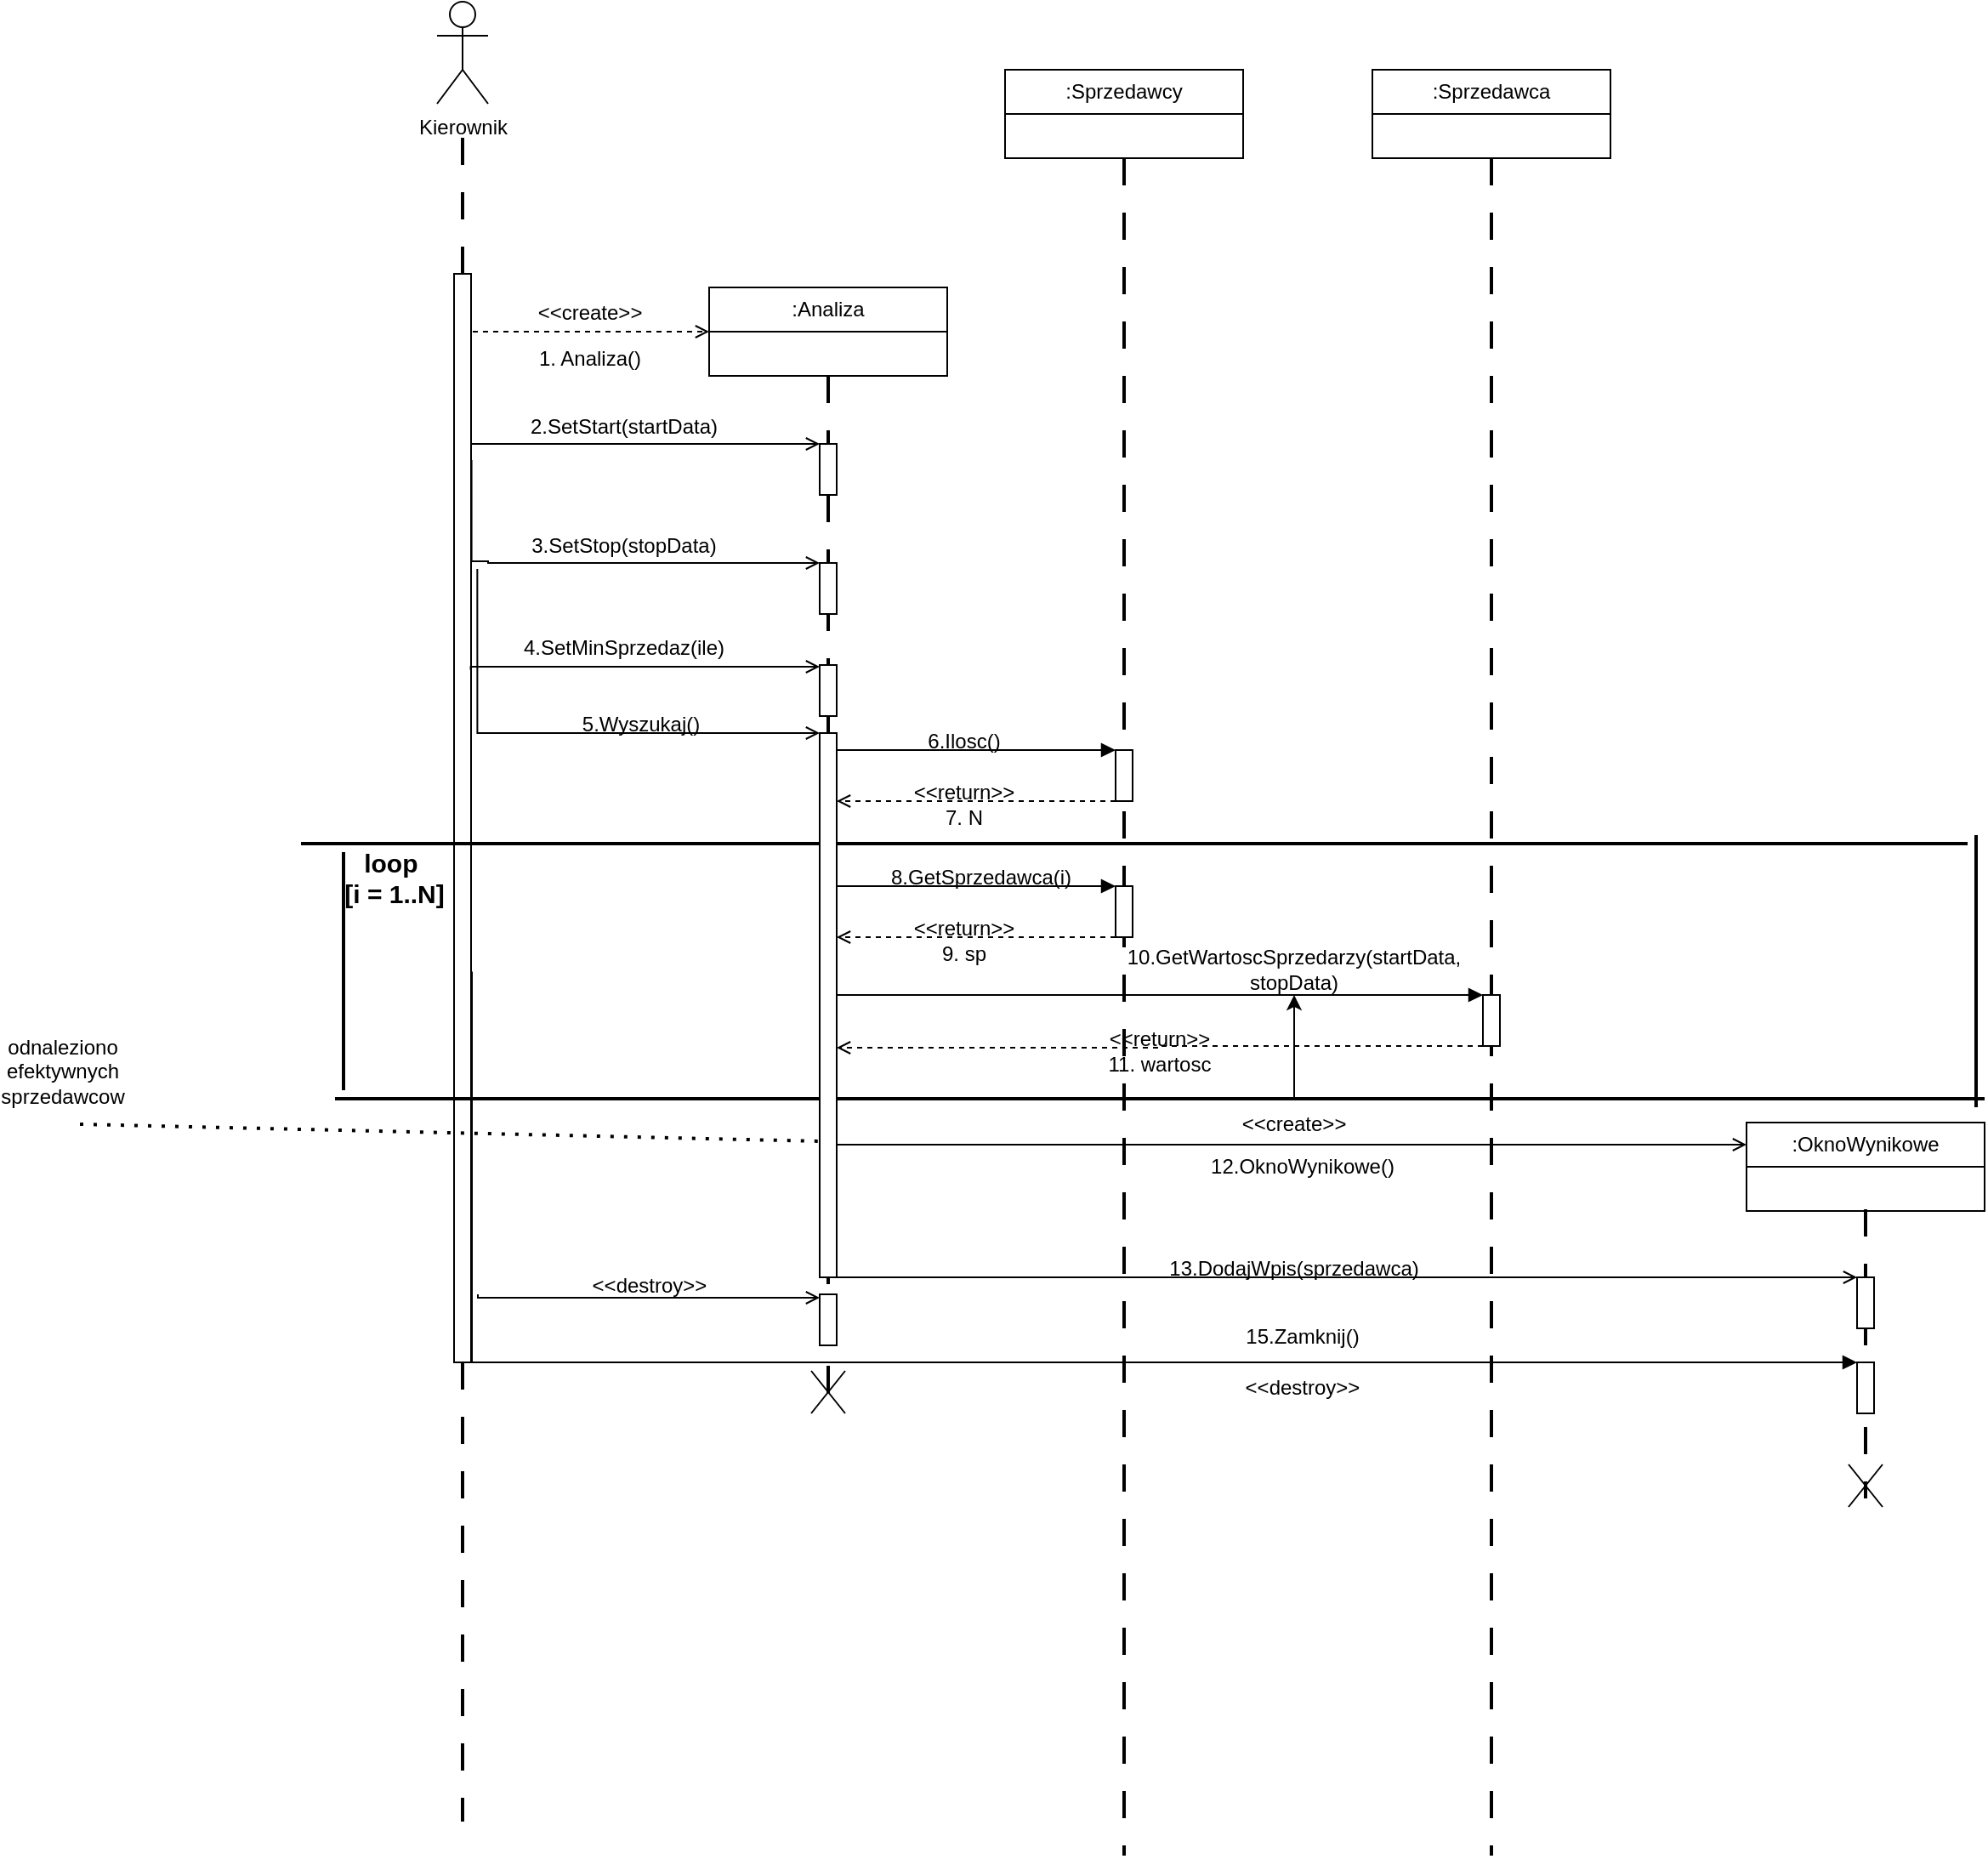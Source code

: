<mxfile version="24.2.3" type="github">
  <diagram name="Strona-1" id="-fxRtbeVN-8Kkgm4cTpy">
    <mxGraphModel dx="3127" dy="2404" grid="1" gridSize="10" guides="1" tooltips="1" connect="1" arrows="1" fold="1" page="1" pageScale="1" pageWidth="827" pageHeight="1169" math="0" shadow="0">
      <root>
        <mxCell id="0" />
        <mxCell id="1" parent="0" />
        <mxCell id="26mqnyW2KRLfrzN1cKuV-1" value="Kierownik" style="shape=umlActor;verticalLabelPosition=bottom;verticalAlign=top;html=1;outlineConnect=0;" parent="1" vertex="1">
          <mxGeometry x="80" y="-40" width="30" height="60" as="geometry" />
        </mxCell>
        <mxCell id="26mqnyW2KRLfrzN1cKuV-4" value=":Analiza" style="swimlane;fontStyle=0;childLayout=stackLayout;horizontal=1;startSize=26;fillColor=none;horizontalStack=0;resizeParent=1;resizeParentMax=0;resizeLast=0;collapsible=1;marginBottom=0;whiteSpace=wrap;html=1;" parent="1" vertex="1">
          <mxGeometry x="240" y="128" width="140" height="52" as="geometry" />
        </mxCell>
        <mxCell id="26mqnyW2KRLfrzN1cKuV-8" value="" style="line;strokeWidth=2;direction=south;html=1;" parent="1" vertex="1">
          <mxGeometry x="90" y="170" width="10" height="580" as="geometry" />
        </mxCell>
        <mxCell id="26mqnyW2KRLfrzN1cKuV-13" style="edgeStyle=orthogonalEdgeStyle;rounded=0;orthogonalLoop=1;jettySize=auto;html=1;exitX=0.75;exitY=0.5;exitDx=0;exitDy=0;exitPerimeter=0;entryX=0;entryY=0.5;entryDx=0;entryDy=0;endArrow=open;endFill=0;dashed=1;" parent="1" source="26mqnyW2KRLfrzN1cKuV-10" target="26mqnyW2KRLfrzN1cKuV-4" edge="1">
          <mxGeometry relative="1" as="geometry">
            <Array as="points">
              <mxPoint x="95" y="154" />
            </Array>
          </mxGeometry>
        </mxCell>
        <mxCell id="26mqnyW2KRLfrzN1cKuV-10" value="" style="line;strokeWidth=2;direction=south;html=1;dashed=1;dashPattern=8 8;" parent="1" vertex="1">
          <mxGeometry x="90" y="40" width="10" height="160" as="geometry" />
        </mxCell>
        <mxCell id="26mqnyW2KRLfrzN1cKuV-12" value="" style="line;strokeWidth=2;direction=south;html=1;dashed=1;dashPattern=8 8;" parent="1" vertex="1">
          <mxGeometry x="305" y="180" width="10" height="40" as="geometry" />
        </mxCell>
        <mxCell id="26mqnyW2KRLfrzN1cKuV-14" value="&amp;lt;&amp;lt;create&amp;gt;&amp;gt;" style="text;html=1;align=center;verticalAlign=middle;whiteSpace=wrap;rounded=0;" parent="1" vertex="1">
          <mxGeometry x="140" y="128" width="60" height="30" as="geometry" />
        </mxCell>
        <mxCell id="26mqnyW2KRLfrzN1cKuV-15" value="1. Analiza()" style="text;html=1;align=center;verticalAlign=middle;whiteSpace=wrap;rounded=0;" parent="1" vertex="1">
          <mxGeometry x="45" y="160" width="250" height="20" as="geometry" />
        </mxCell>
        <mxCell id="26mqnyW2KRLfrzN1cKuV-16" value=":Sprzedawcy" style="swimlane;fontStyle=0;childLayout=stackLayout;horizontal=1;startSize=26;fillColor=none;horizontalStack=0;resizeParent=1;resizeParentMax=0;resizeLast=0;collapsible=1;marginBottom=0;whiteSpace=wrap;html=1;" parent="1" vertex="1">
          <mxGeometry x="414" width="140" height="52" as="geometry" />
        </mxCell>
        <mxCell id="26mqnyW2KRLfrzN1cKuV-17" value=":Sprzedawca" style="swimlane;fontStyle=0;childLayout=stackLayout;horizontal=1;startSize=26;fillColor=none;horizontalStack=0;resizeParent=1;resizeParentMax=0;resizeLast=0;collapsible=1;marginBottom=0;whiteSpace=wrap;html=1;" parent="1" vertex="1">
          <mxGeometry x="630" width="140" height="52" as="geometry" />
        </mxCell>
        <mxCell id="26mqnyW2KRLfrzN1cKuV-18" value=":OknoWynikowe" style="swimlane;fontStyle=0;childLayout=stackLayout;horizontal=1;startSize=26;fillColor=none;horizontalStack=0;resizeParent=1;resizeParentMax=0;resizeLast=0;collapsible=1;marginBottom=0;whiteSpace=wrap;html=1;" parent="1" vertex="1">
          <mxGeometry x="850" y="619" width="140" height="52" as="geometry" />
        </mxCell>
        <mxCell id="26mqnyW2KRLfrzN1cKuV-19" value="" style="rounded=0;whiteSpace=wrap;html=1;" parent="1" vertex="1">
          <mxGeometry x="305" y="220" width="10" height="30" as="geometry" />
        </mxCell>
        <mxCell id="26mqnyW2KRLfrzN1cKuV-20" value="" style="line;strokeWidth=2;direction=south;html=1;dashed=1;dashPattern=8 8;" parent="1" vertex="1">
          <mxGeometry x="479" y="52" width="10" height="998" as="geometry" />
        </mxCell>
        <mxCell id="26mqnyW2KRLfrzN1cKuV-21" value="" style="line;strokeWidth=2;direction=south;html=1;dashed=1;dashPattern=8 8;" parent="1" vertex="1">
          <mxGeometry x="695" y="52" width="10" height="998" as="geometry" />
        </mxCell>
        <mxCell id="26mqnyW2KRLfrzN1cKuV-22" value="" style="line;strokeWidth=2;direction=south;html=1;dashed=1;dashPattern=8 8;" parent="1" vertex="1">
          <mxGeometry x="915" y="670" width="10" height="170" as="geometry" />
        </mxCell>
        <mxCell id="26mqnyW2KRLfrzN1cKuV-23" style="edgeStyle=orthogonalEdgeStyle;rounded=0;orthogonalLoop=1;jettySize=auto;html=1;exitX=0.75;exitY=0.5;exitDx=0;exitDy=0;exitPerimeter=0;entryX=0;entryY=0;entryDx=0;entryDy=0;endArrow=open;endFill=0;" parent="1" target="26mqnyW2KRLfrzN1cKuV-19" edge="1">
          <mxGeometry relative="1" as="geometry">
            <mxPoint x="95" y="226" as="sourcePoint" />
            <mxPoint x="240" y="220" as="targetPoint" />
            <Array as="points">
              <mxPoint x="95" y="220" />
            </Array>
          </mxGeometry>
        </mxCell>
        <mxCell id="26mqnyW2KRLfrzN1cKuV-24" value="2.SetStart(startData)" style="text;html=1;align=center;verticalAlign=middle;whiteSpace=wrap;rounded=0;" parent="1" vertex="1">
          <mxGeometry x="65" y="200" width="250" height="20" as="geometry" />
        </mxCell>
        <mxCell id="26mqnyW2KRLfrzN1cKuV-26" value="" style="rounded=0;whiteSpace=wrap;html=1;" parent="1" vertex="1">
          <mxGeometry x="90" y="120" width="10" height="640" as="geometry" />
        </mxCell>
        <mxCell id="26mqnyW2KRLfrzN1cKuV-30" value="" style="line;strokeWidth=2;direction=south;html=1;dashed=1;dashPattern=8 8;" parent="1" vertex="1">
          <mxGeometry x="305" y="250" width="10" height="530" as="geometry" />
        </mxCell>
        <mxCell id="26mqnyW2KRLfrzN1cKuV-31" value="3.SetStop(stopData)" style="text;html=1;align=center;verticalAlign=middle;whiteSpace=wrap;rounded=0;" parent="1" vertex="1">
          <mxGeometry x="65" y="270" width="250" height="20" as="geometry" />
        </mxCell>
        <mxCell id="26mqnyW2KRLfrzN1cKuV-32" value="" style="rounded=0;whiteSpace=wrap;html=1;" parent="1" vertex="1">
          <mxGeometry x="305" y="290" width="10" height="30" as="geometry" />
        </mxCell>
        <mxCell id="26mqnyW2KRLfrzN1cKuV-33" style="edgeStyle=orthogonalEdgeStyle;rounded=0;orthogonalLoop=1;jettySize=auto;html=1;exitX=1.028;exitY=0.171;exitDx=0;exitDy=0;exitPerimeter=0;entryX=0;entryY=0;entryDx=0;entryDy=0;endArrow=open;endFill=0;" parent="1" source="26mqnyW2KRLfrzN1cKuV-26" edge="1">
          <mxGeometry relative="1" as="geometry">
            <mxPoint x="95" y="296" as="sourcePoint" />
            <mxPoint x="305" y="290" as="targetPoint" />
            <Array as="points">
              <mxPoint x="110" y="289" />
            </Array>
          </mxGeometry>
        </mxCell>
        <mxCell id="26mqnyW2KRLfrzN1cKuV-34" value="" style="rounded=0;whiteSpace=wrap;html=1;" parent="1" vertex="1">
          <mxGeometry x="305" y="350" width="10" height="30" as="geometry" />
        </mxCell>
        <mxCell id="26mqnyW2KRLfrzN1cKuV-35" style="edgeStyle=orthogonalEdgeStyle;rounded=0;orthogonalLoop=1;jettySize=auto;html=1;exitX=0.139;exitY=1.139;exitDx=0;exitDy=0;exitPerimeter=0;entryX=0;entryY=0;entryDx=0;entryDy=0;endArrow=open;endFill=0;" parent="1" source="26mqnyW2KRLfrzN1cKuV-36" edge="1">
          <mxGeometry relative="1" as="geometry">
            <mxPoint x="100" y="350" as="sourcePoint" />
            <mxPoint x="305" y="351" as="targetPoint" />
            <Array as="points">
              <mxPoint x="100" y="351" />
            </Array>
          </mxGeometry>
        </mxCell>
        <mxCell id="26mqnyW2KRLfrzN1cKuV-36" value="4.SetMinSprzedaz(ile)" style="text;html=1;align=center;verticalAlign=middle;whiteSpace=wrap;rounded=0;" parent="1" vertex="1">
          <mxGeometry x="65" y="330" width="250" height="20" as="geometry" />
        </mxCell>
        <mxCell id="26mqnyW2KRLfrzN1cKuV-39" value="" style="line;strokeWidth=2;html=1;" parent="1" vertex="1">
          <mxGeometry y="450" width="980" height="10" as="geometry" />
        </mxCell>
        <mxCell id="26mqnyW2KRLfrzN1cKuV-40" value="" style="line;strokeWidth=2;html=1;" parent="1" vertex="1">
          <mxGeometry x="20" y="600" width="970" height="10" as="geometry" />
        </mxCell>
        <mxCell id="26mqnyW2KRLfrzN1cKuV-42" value="" style="line;strokeWidth=2;direction=south;html=1;" parent="1" vertex="1">
          <mxGeometry x="980" y="450" width="10" height="160" as="geometry" />
        </mxCell>
        <mxCell id="26mqnyW2KRLfrzN1cKuV-43" value="" style="line;strokeWidth=2;direction=south;html=1;" parent="1" vertex="1">
          <mxGeometry x="20" y="460" width="10" height="140" as="geometry" />
        </mxCell>
        <mxCell id="26mqnyW2KRLfrzN1cKuV-45" value="&lt;b style=&quot;font-size: 15px;&quot;&gt;&lt;font style=&quot;font-size: 15px;&quot;&gt;loop&amp;nbsp;&lt;/font&gt;&lt;/b&gt;&lt;div style=&quot;font-size: 15px;&quot;&gt;&lt;b style=&quot;&quot;&gt;&lt;font style=&quot;font-size: 15px;&quot;&gt;[i = 1..N]&lt;/font&gt;&lt;/b&gt;&lt;/div&gt;" style="text;html=1;align=center;verticalAlign=middle;whiteSpace=wrap;rounded=0;" parent="1" vertex="1">
          <mxGeometry x="20" y="455" width="70" height="40" as="geometry" />
        </mxCell>
        <mxCell id="26mqnyW2KRLfrzN1cKuV-53" style="edgeStyle=orthogonalEdgeStyle;rounded=0;orthogonalLoop=1;jettySize=auto;html=1;exitX=0;exitY=1;exitDx=0;exitDy=0;entryX=1;entryY=1;entryDx=0;entryDy=0;endArrow=open;endFill=0;dashed=1;" parent="1" source="26mqnyW2KRLfrzN1cKuV-50" edge="1">
          <mxGeometry relative="1" as="geometry">
            <mxPoint x="315" y="430" as="targetPoint" />
            <Array as="points">
              <mxPoint x="400" y="430" />
              <mxPoint x="400" y="430" />
            </Array>
          </mxGeometry>
        </mxCell>
        <mxCell id="26mqnyW2KRLfrzN1cKuV-50" value="" style="rounded=0;whiteSpace=wrap;html=1;" parent="1" vertex="1">
          <mxGeometry x="479" y="400" width="10" height="30" as="geometry" />
        </mxCell>
        <mxCell id="26mqnyW2KRLfrzN1cKuV-52" style="edgeStyle=orthogonalEdgeStyle;rounded=0;orthogonalLoop=1;jettySize=auto;html=1;exitX=1;exitY=0;exitDx=0;exitDy=0;entryX=0;entryY=0;entryDx=0;entryDy=0;endArrow=block;endFill=1;" parent="1" target="26mqnyW2KRLfrzN1cKuV-50" edge="1">
          <mxGeometry relative="1" as="geometry">
            <mxPoint x="315" y="400" as="sourcePoint" />
            <Array as="points">
              <mxPoint x="400" y="400" />
              <mxPoint x="400" y="400" />
            </Array>
          </mxGeometry>
        </mxCell>
        <mxCell id="26mqnyW2KRLfrzN1cKuV-54" value="&amp;lt;&amp;lt;return&amp;gt;&amp;gt;" style="text;html=1;align=center;verticalAlign=middle;whiteSpace=wrap;rounded=0;" parent="1" vertex="1">
          <mxGeometry x="360" y="410" width="60" height="30" as="geometry" />
        </mxCell>
        <mxCell id="26mqnyW2KRLfrzN1cKuV-57" value="7. N" style="text;html=1;align=center;verticalAlign=middle;whiteSpace=wrap;rounded=0;" parent="1" vertex="1">
          <mxGeometry x="360" y="430" width="60" height="20" as="geometry" />
        </mxCell>
        <mxCell id="26mqnyW2KRLfrzN1cKuV-58" value="6.Ilosc()" style="text;html=1;align=center;verticalAlign=middle;whiteSpace=wrap;rounded=0;" parent="1" vertex="1">
          <mxGeometry x="360" y="380" width="60" height="30" as="geometry" />
        </mxCell>
        <mxCell id="26mqnyW2KRLfrzN1cKuV-62" style="edgeStyle=orthogonalEdgeStyle;rounded=0;orthogonalLoop=1;jettySize=auto;html=1;exitX=1;exitY=0;exitDx=0;exitDy=0;entryX=0;entryY=0;entryDx=0;entryDy=0;endArrow=block;endFill=1;" parent="1" target="26mqnyW2KRLfrzN1cKuV-61" edge="1">
          <mxGeometry relative="1" as="geometry">
            <mxPoint x="315" y="480" as="sourcePoint" />
            <Array as="points">
              <mxPoint x="400" y="480" />
              <mxPoint x="400" y="480" />
            </Array>
          </mxGeometry>
        </mxCell>
        <mxCell id="26mqnyW2KRLfrzN1cKuV-64" style="edgeStyle=orthogonalEdgeStyle;rounded=0;orthogonalLoop=1;jettySize=auto;html=1;exitX=0;exitY=1;exitDx=0;exitDy=0;entryX=1;entryY=1;entryDx=0;entryDy=0;dashed=1;endArrow=open;endFill=0;" parent="1" source="26mqnyW2KRLfrzN1cKuV-61" edge="1">
          <mxGeometry relative="1" as="geometry">
            <mxPoint x="315" y="510" as="targetPoint" />
            <Array as="points">
              <mxPoint x="400" y="510" />
              <mxPoint x="400" y="510" />
            </Array>
          </mxGeometry>
        </mxCell>
        <mxCell id="26mqnyW2KRLfrzN1cKuV-61" value="" style="rounded=0;whiteSpace=wrap;html=1;" parent="1" vertex="1">
          <mxGeometry x="479" y="480" width="10" height="30" as="geometry" />
        </mxCell>
        <mxCell id="26mqnyW2KRLfrzN1cKuV-63" value="8.GetSprzedawca(i)" style="text;html=1;align=center;verticalAlign=middle;whiteSpace=wrap;rounded=0;" parent="1" vertex="1">
          <mxGeometry x="370" y="460" width="60" height="30" as="geometry" />
        </mxCell>
        <mxCell id="26mqnyW2KRLfrzN1cKuV-65" value="&amp;lt;&amp;lt;return&amp;gt;&amp;gt;" style="text;html=1;align=center;verticalAlign=middle;whiteSpace=wrap;rounded=0;" parent="1" vertex="1">
          <mxGeometry x="360" y="490" width="60" height="30" as="geometry" />
        </mxCell>
        <mxCell id="26mqnyW2KRLfrzN1cKuV-66" value="9. sp" style="text;html=1;align=center;verticalAlign=middle;whiteSpace=wrap;rounded=0;" parent="1" vertex="1">
          <mxGeometry x="360" y="510" width="60" height="20" as="geometry" />
        </mxCell>
        <mxCell id="26mqnyW2KRLfrzN1cKuV-69" style="edgeStyle=orthogonalEdgeStyle;rounded=0;orthogonalLoop=1;jettySize=auto;html=1;exitX=0.75;exitY=0;exitDx=0;exitDy=0;entryX=0;entryY=0;entryDx=0;entryDy=0;endArrow=block;endFill=1;" parent="1" target="26mqnyW2KRLfrzN1cKuV-68" edge="1">
          <mxGeometry relative="1" as="geometry">
            <mxPoint x="312.5" y="544" as="sourcePoint" />
            <Array as="points">
              <mxPoint x="510" y="544" />
              <mxPoint x="510" y="544" />
            </Array>
          </mxGeometry>
        </mxCell>
        <mxCell id="26mqnyW2KRLfrzN1cKuV-68" value="" style="rounded=0;whiteSpace=wrap;html=1;" parent="1" vertex="1">
          <mxGeometry x="695" y="544" width="10" height="30" as="geometry" />
        </mxCell>
        <mxCell id="26mqnyW2KRLfrzN1cKuV-70" value="&lt;span style=&quot;background-color: initial;&quot;&gt;10&lt;/span&gt;&lt;span style=&quot;background-color: initial;&quot;&gt;.GetWartoscSprzedarzy(startData, stopData)&lt;/span&gt;" style="text;html=1;align=center;verticalAlign=middle;whiteSpace=wrap;rounded=0;" parent="1" vertex="1">
          <mxGeometry x="554" y="514" width="60" height="30" as="geometry" />
        </mxCell>
        <mxCell id="26mqnyW2KRLfrzN1cKuV-71" style="edgeStyle=orthogonalEdgeStyle;rounded=0;orthogonalLoop=1;jettySize=auto;html=1;exitX=0;exitY=1;exitDx=0;exitDy=0;dashed=1;endArrow=open;endFill=0;" parent="1" source="26mqnyW2KRLfrzN1cKuV-68" edge="1">
          <mxGeometry relative="1" as="geometry">
            <mxPoint x="479" y="574" as="sourcePoint" />
            <mxPoint x="315" y="575" as="targetPoint" />
            <Array as="points">
              <mxPoint x="506" y="574" />
              <mxPoint x="506" y="575" />
              <mxPoint x="315" y="575" />
            </Array>
          </mxGeometry>
        </mxCell>
        <mxCell id="26mqnyW2KRLfrzN1cKuV-72" value="&amp;lt;&amp;lt;return&amp;gt;&amp;gt;" style="text;html=1;align=center;verticalAlign=middle;whiteSpace=wrap;rounded=0;" parent="1" vertex="1">
          <mxGeometry x="475" y="555" width="60" height="30" as="geometry" />
        </mxCell>
        <mxCell id="26mqnyW2KRLfrzN1cKuV-73" value="11. wartosc" style="text;html=1;align=center;verticalAlign=middle;whiteSpace=wrap;rounded=0;" parent="1" vertex="1">
          <mxGeometry x="470" y="570" width="70" height="30" as="geometry" />
        </mxCell>
        <mxCell id="26mqnyW2KRLfrzN1cKuV-77" value="5.Wyszukaj()" style="text;html=1;align=center;verticalAlign=middle;whiteSpace=wrap;rounded=0;" parent="1" vertex="1">
          <mxGeometry x="170" y="370" width="60" height="30" as="geometry" />
        </mxCell>
        <mxCell id="26mqnyW2KRLfrzN1cKuV-89" style="edgeStyle=orthogonalEdgeStyle;rounded=0;orthogonalLoop=1;jettySize=auto;html=1;exitX=1;exitY=1;exitDx=0;exitDy=0;entryX=0;entryY=0.25;entryDx=0;entryDy=0;endArrow=open;endFill=0;" parent="1" source="26mqnyW2KRLfrzN1cKuV-78" target="26mqnyW2KRLfrzN1cKuV-18" edge="1">
          <mxGeometry relative="1" as="geometry">
            <Array as="points">
              <mxPoint x="315" y="632" />
            </Array>
          </mxGeometry>
        </mxCell>
        <mxCell id="26mqnyW2KRLfrzN1cKuV-98" style="edgeStyle=orthogonalEdgeStyle;rounded=0;orthogonalLoop=1;jettySize=auto;html=1;exitX=1;exitY=1;exitDx=0;exitDy=0;entryX=0;entryY=0;entryDx=0;entryDy=0;endArrow=open;endFill=0;" parent="1" source="26mqnyW2KRLfrzN1cKuV-78" target="26mqnyW2KRLfrzN1cKuV-97" edge="1">
          <mxGeometry relative="1" as="geometry">
            <Array as="points">
              <mxPoint x="315" y="710" />
            </Array>
          </mxGeometry>
        </mxCell>
        <mxCell id="26mqnyW2KRLfrzN1cKuV-78" value="" style="rounded=0;whiteSpace=wrap;html=1;" parent="1" vertex="1">
          <mxGeometry x="305" y="390" width="10" height="320" as="geometry" />
        </mxCell>
        <mxCell id="26mqnyW2KRLfrzN1cKuV-79" style="edgeStyle=orthogonalEdgeStyle;rounded=0;orthogonalLoop=1;jettySize=auto;html=1;exitX=1.367;exitY=0.271;exitDx=0;exitDy=0;entryX=0;entryY=0;entryDx=0;entryDy=0;endArrow=open;endFill=0;exitPerimeter=0;" parent="1" source="26mqnyW2KRLfrzN1cKuV-26" edge="1">
          <mxGeometry relative="1" as="geometry">
            <mxPoint x="141" y="390" as="sourcePoint" />
            <mxPoint x="305" y="390" as="targetPoint" />
            <Array as="points">
              <mxPoint x="104" y="390" />
            </Array>
          </mxGeometry>
        </mxCell>
        <mxCell id="26mqnyW2KRLfrzN1cKuV-84" value="" style="endArrow=none;dashed=1;html=1;dashPattern=1 3;strokeWidth=2;rounded=0;entryX=0;entryY=0.75;entryDx=0;entryDy=0;" parent="1" target="26mqnyW2KRLfrzN1cKuV-78" edge="1">
          <mxGeometry width="50" height="50" relative="1" as="geometry">
            <mxPoint x="-130" y="620" as="sourcePoint" />
            <mxPoint x="315" y="640" as="targetPoint" />
          </mxGeometry>
        </mxCell>
        <mxCell id="26mqnyW2KRLfrzN1cKuV-85" value="odnaleziono efektywnych sprzedawcow" style="text;html=1;align=center;verticalAlign=middle;whiteSpace=wrap;rounded=0;" parent="1" vertex="1">
          <mxGeometry x="-170" y="574" width="60" height="30" as="geometry" />
        </mxCell>
        <mxCell id="26mqnyW2KRLfrzN1cKuV-88" value="12.OknoWynikowe()" style="text;html=1;align=center;verticalAlign=middle;whiteSpace=wrap;rounded=0;" parent="1" vertex="1">
          <mxGeometry x="554" y="630" width="70" height="30" as="geometry" />
        </mxCell>
        <mxCell id="26mqnyW2KRLfrzN1cKuV-94" value="" style="edgeStyle=orthogonalEdgeStyle;rounded=0;orthogonalLoop=1;jettySize=auto;html=1;" parent="1" source="26mqnyW2KRLfrzN1cKuV-90" target="26mqnyW2KRLfrzN1cKuV-70" edge="1">
          <mxGeometry relative="1" as="geometry" />
        </mxCell>
        <mxCell id="26mqnyW2KRLfrzN1cKuV-90" value="&amp;lt;&amp;lt;create&amp;gt;&amp;gt;" style="text;html=1;align=center;verticalAlign=middle;whiteSpace=wrap;rounded=0;" parent="1" vertex="1">
          <mxGeometry x="554" y="605" width="60" height="30" as="geometry" />
        </mxCell>
        <mxCell id="26mqnyW2KRLfrzN1cKuV-97" value="" style="rounded=0;whiteSpace=wrap;html=1;" parent="1" vertex="1">
          <mxGeometry x="915" y="710" width="10" height="30" as="geometry" />
        </mxCell>
        <mxCell id="26mqnyW2KRLfrzN1cKuV-100" value="13.DodajWpis(sprzedawca)" style="text;html=1;align=center;verticalAlign=middle;whiteSpace=wrap;rounded=0;" parent="1" vertex="1">
          <mxGeometry x="549" y="690" width="70" height="30" as="geometry" />
        </mxCell>
        <mxCell id="26mqnyW2KRLfrzN1cKuV-102" style="edgeStyle=orthogonalEdgeStyle;rounded=0;orthogonalLoop=1;jettySize=auto;html=1;exitX=1.05;exitY=0.641;exitDx=0;exitDy=0;entryX=0;entryY=0;entryDx=0;entryDy=0;endArrow=block;endFill=1;exitPerimeter=0;" parent="1" source="26mqnyW2KRLfrzN1cKuV-26" target="26mqnyW2KRLfrzN1cKuV-103" edge="1">
          <mxGeometry relative="1" as="geometry">
            <Array as="points">
              <mxPoint x="101" y="760" />
            </Array>
          </mxGeometry>
        </mxCell>
        <mxCell id="26mqnyW2KRLfrzN1cKuV-103" value="" style="rounded=0;whiteSpace=wrap;html=1;" parent="1" vertex="1">
          <mxGeometry x="915" y="760" width="10" height="30" as="geometry" />
        </mxCell>
        <mxCell id="26mqnyW2KRLfrzN1cKuV-104" value="&amp;lt;&amp;lt;destroy&amp;gt;&amp;gt;" style="text;html=1;align=center;verticalAlign=middle;whiteSpace=wrap;rounded=0;" parent="1" vertex="1">
          <mxGeometry x="554" y="760" width="70" height="30" as="geometry" />
        </mxCell>
        <mxCell id="26mqnyW2KRLfrzN1cKuV-105" value="" style="rounded=0;whiteSpace=wrap;html=1;" parent="1" vertex="1">
          <mxGeometry x="305" y="720" width="10" height="30" as="geometry" />
        </mxCell>
        <mxCell id="26mqnyW2KRLfrzN1cKuV-106" value="15.Zamknij()" style="text;html=1;align=center;verticalAlign=middle;whiteSpace=wrap;rounded=0;" parent="1" vertex="1">
          <mxGeometry x="554" y="730" width="70" height="30" as="geometry" />
        </mxCell>
        <mxCell id="26mqnyW2KRLfrzN1cKuV-110" value="&amp;lt;&amp;lt;destroy&amp;gt;&amp;gt;" style="text;html=1;align=center;verticalAlign=middle;whiteSpace=wrap;rounded=0;" parent="1" vertex="1">
          <mxGeometry x="170" y="700" width="70" height="30" as="geometry" />
        </mxCell>
        <mxCell id="26mqnyW2KRLfrzN1cKuV-111" style="edgeStyle=orthogonalEdgeStyle;rounded=0;orthogonalLoop=1;jettySize=auto;html=1;exitX=1.367;exitY=0.271;exitDx=0;exitDy=0;entryX=0;entryY=0;entryDx=0;entryDy=0;endArrow=open;endFill=0;exitPerimeter=0;" parent="1" edge="1">
          <mxGeometry relative="1" as="geometry">
            <mxPoint x="104" y="720" as="sourcePoint" />
            <mxPoint x="305" y="722" as="targetPoint" />
            <Array as="points">
              <mxPoint x="104" y="722" />
            </Array>
          </mxGeometry>
        </mxCell>
        <mxCell id="26mqnyW2KRLfrzN1cKuV-113" value="" style="shape=mxgraph.sysml.x;" parent="1" vertex="1">
          <mxGeometry x="300" y="765" width="20" height="25" as="geometry" />
        </mxCell>
        <mxCell id="26mqnyW2KRLfrzN1cKuV-115" value="" style="shape=mxgraph.sysml.x;" parent="1" vertex="1">
          <mxGeometry x="910" y="820" width="20" height="25" as="geometry" />
        </mxCell>
        <mxCell id="26mqnyW2KRLfrzN1cKuV-117" value="" style="line;strokeWidth=2;direction=south;html=1;dashed=1;dashPattern=8 8;" parent="1" vertex="1">
          <mxGeometry x="90" y="760" width="10" height="270" as="geometry" />
        </mxCell>
      </root>
    </mxGraphModel>
  </diagram>
</mxfile>
